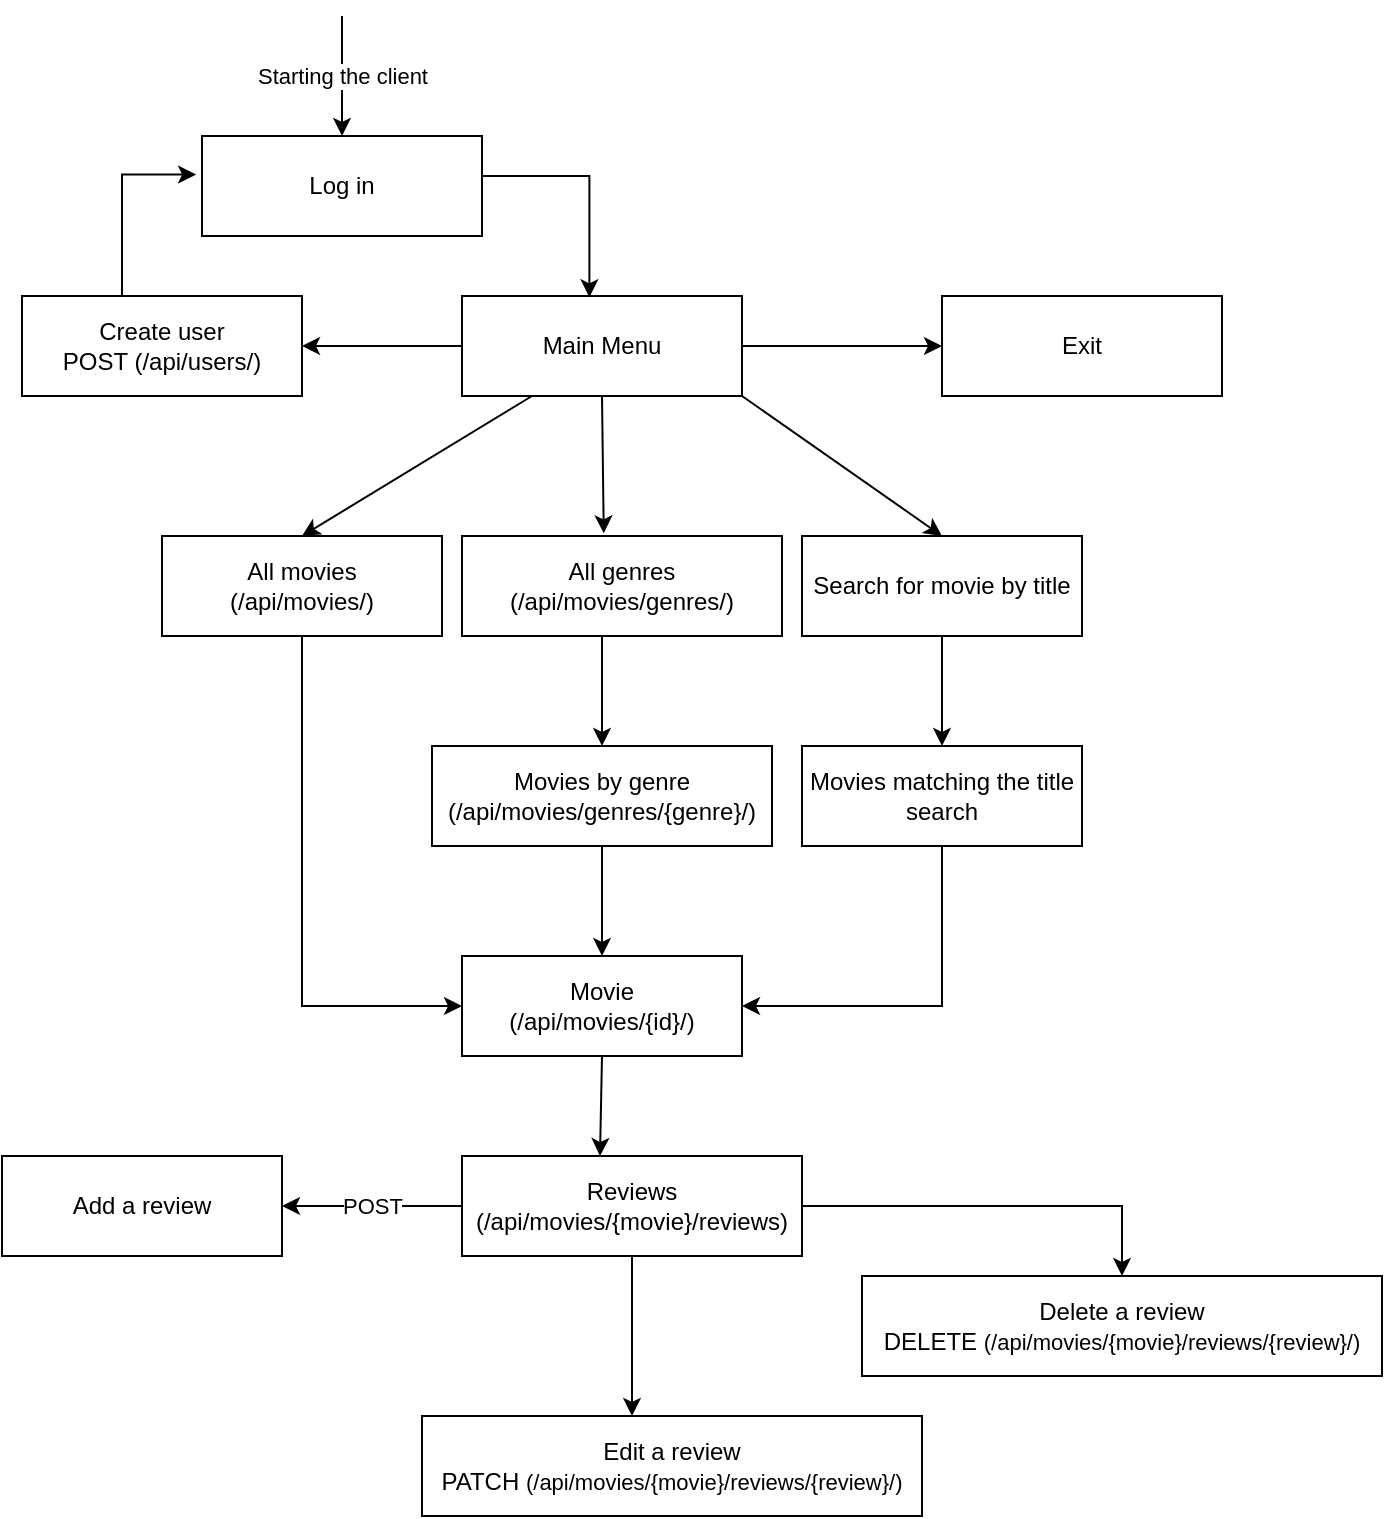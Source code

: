 <mxfile version="21.2.3" type="device">
  <diagram name="Page-1" id="qkCj3c1NpeE8XbWj1kWN">
    <mxGraphModel dx="1750" dy="915" grid="1" gridSize="10" guides="1" tooltips="1" connect="1" arrows="1" fold="1" page="1" pageScale="1" pageWidth="850" pageHeight="1100" math="0" shadow="0">
      <root>
        <mxCell id="0" />
        <mxCell id="1" parent="0" />
        <mxCell id="hPGRTU-u4B0TUUpruoB9-6" value="" style="edgeStyle=orthogonalEdgeStyle;rounded=0;orthogonalLoop=1;jettySize=auto;html=1;" edge="1" parent="1" source="5pyBXnJsSIEW2lkmxWnL-1" target="hPGRTU-u4B0TUUpruoB9-1">
          <mxGeometry relative="1" as="geometry">
            <Array as="points">
              <mxPoint x="240" y="325" />
              <mxPoint x="240" y="325" />
            </Array>
          </mxGeometry>
        </mxCell>
        <mxCell id="5pyBXnJsSIEW2lkmxWnL-1" value="Main Menu" style="whiteSpace=wrap;html=1;" parent="1" vertex="1">
          <mxGeometry x="270" y="300" width="140" height="50" as="geometry" />
        </mxCell>
        <mxCell id="5pyBXnJsSIEW2lkmxWnL-2" value="Exit" style="whiteSpace=wrap;html=1;" parent="1" vertex="1">
          <mxGeometry x="510" y="300" width="140" height="50" as="geometry" />
        </mxCell>
        <mxCell id="hPGRTU-u4B0TUUpruoB9-15" style="edgeStyle=orthogonalEdgeStyle;rounded=0;orthogonalLoop=1;jettySize=auto;html=1;entryX=0;entryY=0.5;entryDx=0;entryDy=0;" edge="1" parent="1" source="5pyBXnJsSIEW2lkmxWnL-3" target="5pyBXnJsSIEW2lkmxWnL-7">
          <mxGeometry relative="1" as="geometry">
            <Array as="points">
              <mxPoint x="190" y="655" />
            </Array>
          </mxGeometry>
        </mxCell>
        <mxCell id="5pyBXnJsSIEW2lkmxWnL-3" value="All movies&lt;br&gt;(/api/movies/)" style="whiteSpace=wrap;html=1;" parent="1" vertex="1">
          <mxGeometry x="120" y="420" width="140" height="50" as="geometry" />
        </mxCell>
        <mxCell id="hPGRTU-u4B0TUUpruoB9-14" value="" style="edgeStyle=orthogonalEdgeStyle;rounded=0;orthogonalLoop=1;jettySize=auto;html=1;" edge="1" parent="1" source="5pyBXnJsSIEW2lkmxWnL-4" target="5pyBXnJsSIEW2lkmxWnL-6">
          <mxGeometry relative="1" as="geometry">
            <Array as="points">
              <mxPoint x="340" y="510" />
              <mxPoint x="340" y="510" />
            </Array>
          </mxGeometry>
        </mxCell>
        <mxCell id="5pyBXnJsSIEW2lkmxWnL-4" value="All genres&lt;br&gt;(/api/movies/genres/)" style="whiteSpace=wrap;html=1;" parent="1" vertex="1">
          <mxGeometry x="270" y="420" width="160" height="50" as="geometry" />
        </mxCell>
        <mxCell id="hPGRTU-u4B0TUUpruoB9-23" value="" style="edgeStyle=orthogonalEdgeStyle;rounded=0;orthogonalLoop=1;jettySize=auto;html=1;" edge="1" parent="1" source="5pyBXnJsSIEW2lkmxWnL-5" target="hPGRTU-u4B0TUUpruoB9-22">
          <mxGeometry relative="1" as="geometry" />
        </mxCell>
        <mxCell id="5pyBXnJsSIEW2lkmxWnL-5" value="Search for movie by title" style="whiteSpace=wrap;html=1;" parent="1" vertex="1">
          <mxGeometry x="440" y="420" width="140" height="50" as="geometry" />
        </mxCell>
        <mxCell id="hPGRTU-u4B0TUUpruoB9-16" value="" style="edgeStyle=orthogonalEdgeStyle;rounded=0;orthogonalLoop=1;jettySize=auto;html=1;" edge="1" parent="1" source="5pyBXnJsSIEW2lkmxWnL-6" target="5pyBXnJsSIEW2lkmxWnL-7">
          <mxGeometry relative="1" as="geometry">
            <Array as="points">
              <mxPoint x="340" y="590" />
              <mxPoint x="340" y="590" />
            </Array>
          </mxGeometry>
        </mxCell>
        <mxCell id="5pyBXnJsSIEW2lkmxWnL-6" value="Movies by genre&lt;br&gt;(/api/movies/genres/{genre}/)" style="rounded=0;whiteSpace=wrap;html=1;" parent="1" vertex="1">
          <mxGeometry x="255" y="525" width="170" height="50" as="geometry" />
        </mxCell>
        <mxCell id="5pyBXnJsSIEW2lkmxWnL-7" value="Movie&lt;br&gt;(/api/movies/{id}/)" style="rounded=0;whiteSpace=wrap;html=1;" parent="1" vertex="1">
          <mxGeometry x="270" y="630" width="140" height="50" as="geometry" />
        </mxCell>
        <mxCell id="hPGRTU-u4B0TUUpruoB9-9" value="POST" style="edgeStyle=orthogonalEdgeStyle;rounded=0;orthogonalLoop=1;jettySize=auto;html=1;" edge="1" parent="1" source="5pyBXnJsSIEW2lkmxWnL-8" target="hPGRTU-u4B0TUUpruoB9-8">
          <mxGeometry relative="1" as="geometry" />
        </mxCell>
        <mxCell id="hPGRTU-u4B0TUUpruoB9-11" value="" style="edgeStyle=orthogonalEdgeStyle;rounded=0;orthogonalLoop=1;jettySize=auto;html=1;" edge="1" parent="1" source="5pyBXnJsSIEW2lkmxWnL-8" target="hPGRTU-u4B0TUUpruoB9-10">
          <mxGeometry relative="1" as="geometry">
            <Array as="points">
              <mxPoint x="355" y="830" />
              <mxPoint x="355" y="830" />
            </Array>
          </mxGeometry>
        </mxCell>
        <mxCell id="hPGRTU-u4B0TUUpruoB9-13" value="" style="edgeStyle=orthogonalEdgeStyle;rounded=0;orthogonalLoop=1;jettySize=auto;html=1;" edge="1" parent="1" source="5pyBXnJsSIEW2lkmxWnL-8" target="hPGRTU-u4B0TUUpruoB9-12">
          <mxGeometry x="0.673" relative="1" as="geometry">
            <mxPoint as="offset" />
          </mxGeometry>
        </mxCell>
        <mxCell id="5pyBXnJsSIEW2lkmxWnL-8" value="Reviews&lt;br&gt;(/api/movies/{movie}/reviews)" style="rounded=0;whiteSpace=wrap;html=1;" parent="1" vertex="1">
          <mxGeometry x="270" y="730" width="170" height="50" as="geometry" />
        </mxCell>
        <mxCell id="5pyBXnJsSIEW2lkmxWnL-9" value="" style="endArrow=classic;html=1;rounded=0;entryX=0.5;entryY=0;entryDx=0;entryDy=0;exitX=0.25;exitY=1;exitDx=0;exitDy=0;" parent="1" source="5pyBXnJsSIEW2lkmxWnL-1" target="5pyBXnJsSIEW2lkmxWnL-3" edge="1">
          <mxGeometry width="50" height="50" relative="1" as="geometry">
            <mxPoint x="400" y="600" as="sourcePoint" />
            <mxPoint x="450" y="550" as="targetPoint" />
          </mxGeometry>
        </mxCell>
        <mxCell id="5pyBXnJsSIEW2lkmxWnL-10" value="" style="endArrow=classic;html=1;rounded=0;exitX=0.5;exitY=1;exitDx=0;exitDy=0;entryX=0.443;entryY=-0.027;entryDx=0;entryDy=0;entryPerimeter=0;" parent="1" source="5pyBXnJsSIEW2lkmxWnL-1" target="5pyBXnJsSIEW2lkmxWnL-4" edge="1">
          <mxGeometry width="50" height="50" relative="1" as="geometry">
            <mxPoint x="190" y="410" as="sourcePoint" />
            <mxPoint x="240" y="360" as="targetPoint" />
          </mxGeometry>
        </mxCell>
        <mxCell id="5pyBXnJsSIEW2lkmxWnL-16" value="" style="endArrow=classic;html=1;rounded=0;" parent="1" edge="1">
          <mxGeometry width="50" height="50" relative="1" as="geometry">
            <mxPoint x="340" y="680" as="sourcePoint" />
            <mxPoint x="339" y="730" as="targetPoint" />
          </mxGeometry>
        </mxCell>
        <mxCell id="5pyBXnJsSIEW2lkmxWnL-17" value="" style="endArrow=classic;html=1;rounded=0;entryX=0;entryY=0.5;entryDx=0;entryDy=0;exitX=1;exitY=0.5;exitDx=0;exitDy=0;" parent="1" source="5pyBXnJsSIEW2lkmxWnL-1" target="5pyBXnJsSIEW2lkmxWnL-2" edge="1">
          <mxGeometry width="50" height="50" relative="1" as="geometry">
            <mxPoint x="410" y="320" as="sourcePoint" />
            <mxPoint x="460" y="280" as="targetPoint" />
          </mxGeometry>
        </mxCell>
        <mxCell id="hPGRTU-u4B0TUUpruoB9-28" style="edgeStyle=orthogonalEdgeStyle;rounded=0;orthogonalLoop=1;jettySize=auto;html=1;entryX=-0.021;entryY=0.385;entryDx=0;entryDy=0;entryPerimeter=0;" edge="1" parent="1" source="hPGRTU-u4B0TUUpruoB9-1" target="hPGRTU-u4B0TUUpruoB9-26">
          <mxGeometry relative="1" as="geometry">
            <mxPoint x="120" y="240" as="targetPoint" />
            <Array as="points">
              <mxPoint x="100" y="239" />
            </Array>
          </mxGeometry>
        </mxCell>
        <mxCell id="hPGRTU-u4B0TUUpruoB9-1" value="Create user&lt;br&gt;POST (/api/users/)" style="whiteSpace=wrap;html=1;" vertex="1" parent="1">
          <mxGeometry x="50" y="300" width="140" height="50" as="geometry" />
        </mxCell>
        <mxCell id="hPGRTU-u4B0TUUpruoB9-3" style="edgeStyle=orthogonalEdgeStyle;rounded=0;orthogonalLoop=1;jettySize=auto;html=1;exitX=0.5;exitY=1;exitDx=0;exitDy=0;" edge="1" parent="1" source="hPGRTU-u4B0TUUpruoB9-1" target="hPGRTU-u4B0TUUpruoB9-1">
          <mxGeometry relative="1" as="geometry" />
        </mxCell>
        <mxCell id="hPGRTU-u4B0TUUpruoB9-8" value="Add a review" style="rounded=0;whiteSpace=wrap;html=1;" vertex="1" parent="1">
          <mxGeometry x="40" y="730" width="140" height="50" as="geometry" />
        </mxCell>
        <mxCell id="hPGRTU-u4B0TUUpruoB9-10" value="Edit a review&lt;br&gt;PATCH&amp;nbsp;&lt;span style=&quot;font-size: 11px; background-color: rgb(255, 255, 255);&quot;&gt;(/api/movies/{movie}/reviews/{review}/)&lt;/span&gt;" style="rounded=0;whiteSpace=wrap;html=1;" vertex="1" parent="1">
          <mxGeometry x="250" y="860" width="250" height="50" as="geometry" />
        </mxCell>
        <mxCell id="hPGRTU-u4B0TUUpruoB9-12" value="Delete a review&lt;br&gt;DELETE&amp;nbsp;&lt;span style=&quot;font-size: 11px; background-color: rgb(255, 255, 255);&quot;&gt;(/api/movies/{movie}/reviews/{review}/)&lt;/span&gt;" style="rounded=0;whiteSpace=wrap;html=1;" vertex="1" parent="1">
          <mxGeometry x="470" y="790" width="260" height="50" as="geometry" />
        </mxCell>
        <mxCell id="hPGRTU-u4B0TUUpruoB9-21" value="" style="endArrow=classic;html=1;rounded=0;exitX=1;exitY=1;exitDx=0;exitDy=0;entryX=0.5;entryY=0;entryDx=0;entryDy=0;" edge="1" parent="1" source="5pyBXnJsSIEW2lkmxWnL-1" target="5pyBXnJsSIEW2lkmxWnL-5">
          <mxGeometry width="50" height="50" relative="1" as="geometry">
            <mxPoint x="410" y="470" as="sourcePoint" />
            <mxPoint x="460" y="420" as="targetPoint" />
          </mxGeometry>
        </mxCell>
        <mxCell id="hPGRTU-u4B0TUUpruoB9-24" style="edgeStyle=orthogonalEdgeStyle;rounded=0;orthogonalLoop=1;jettySize=auto;html=1;entryX=1;entryY=0.5;entryDx=0;entryDy=0;" edge="1" parent="1" source="hPGRTU-u4B0TUUpruoB9-22" target="5pyBXnJsSIEW2lkmxWnL-7">
          <mxGeometry relative="1" as="geometry">
            <mxPoint x="510" y="670" as="targetPoint" />
            <Array as="points">
              <mxPoint x="510" y="655" />
            </Array>
          </mxGeometry>
        </mxCell>
        <mxCell id="hPGRTU-u4B0TUUpruoB9-22" value="Movies matching the title search" style="whiteSpace=wrap;html=1;" vertex="1" parent="1">
          <mxGeometry x="440" y="525" width="140" height="50" as="geometry" />
        </mxCell>
        <mxCell id="hPGRTU-u4B0TUUpruoB9-30" style="edgeStyle=orthogonalEdgeStyle;rounded=0;orthogonalLoop=1;jettySize=auto;html=1;entryX=0.455;entryY=0.013;entryDx=0;entryDy=0;entryPerimeter=0;" edge="1" parent="1" source="hPGRTU-u4B0TUUpruoB9-26" target="5pyBXnJsSIEW2lkmxWnL-1">
          <mxGeometry relative="1" as="geometry">
            <Array as="points">
              <mxPoint x="334" y="240" />
            </Array>
          </mxGeometry>
        </mxCell>
        <mxCell id="hPGRTU-u4B0TUUpruoB9-26" value="Log in" style="whiteSpace=wrap;html=1;" vertex="1" parent="1">
          <mxGeometry x="140" y="220" width="140" height="50" as="geometry" />
        </mxCell>
        <mxCell id="hPGRTU-u4B0TUUpruoB9-32" value="Starting the client" style="endArrow=classic;html=1;rounded=0;entryX=0.5;entryY=0;entryDx=0;entryDy=0;" edge="1" parent="1" target="hPGRTU-u4B0TUUpruoB9-26">
          <mxGeometry width="50" height="50" relative="1" as="geometry">
            <mxPoint x="210" y="160" as="sourcePoint" />
            <mxPoint x="450" y="200" as="targetPoint" />
            <Array as="points">
              <mxPoint x="210" y="160" />
            </Array>
          </mxGeometry>
        </mxCell>
      </root>
    </mxGraphModel>
  </diagram>
</mxfile>
